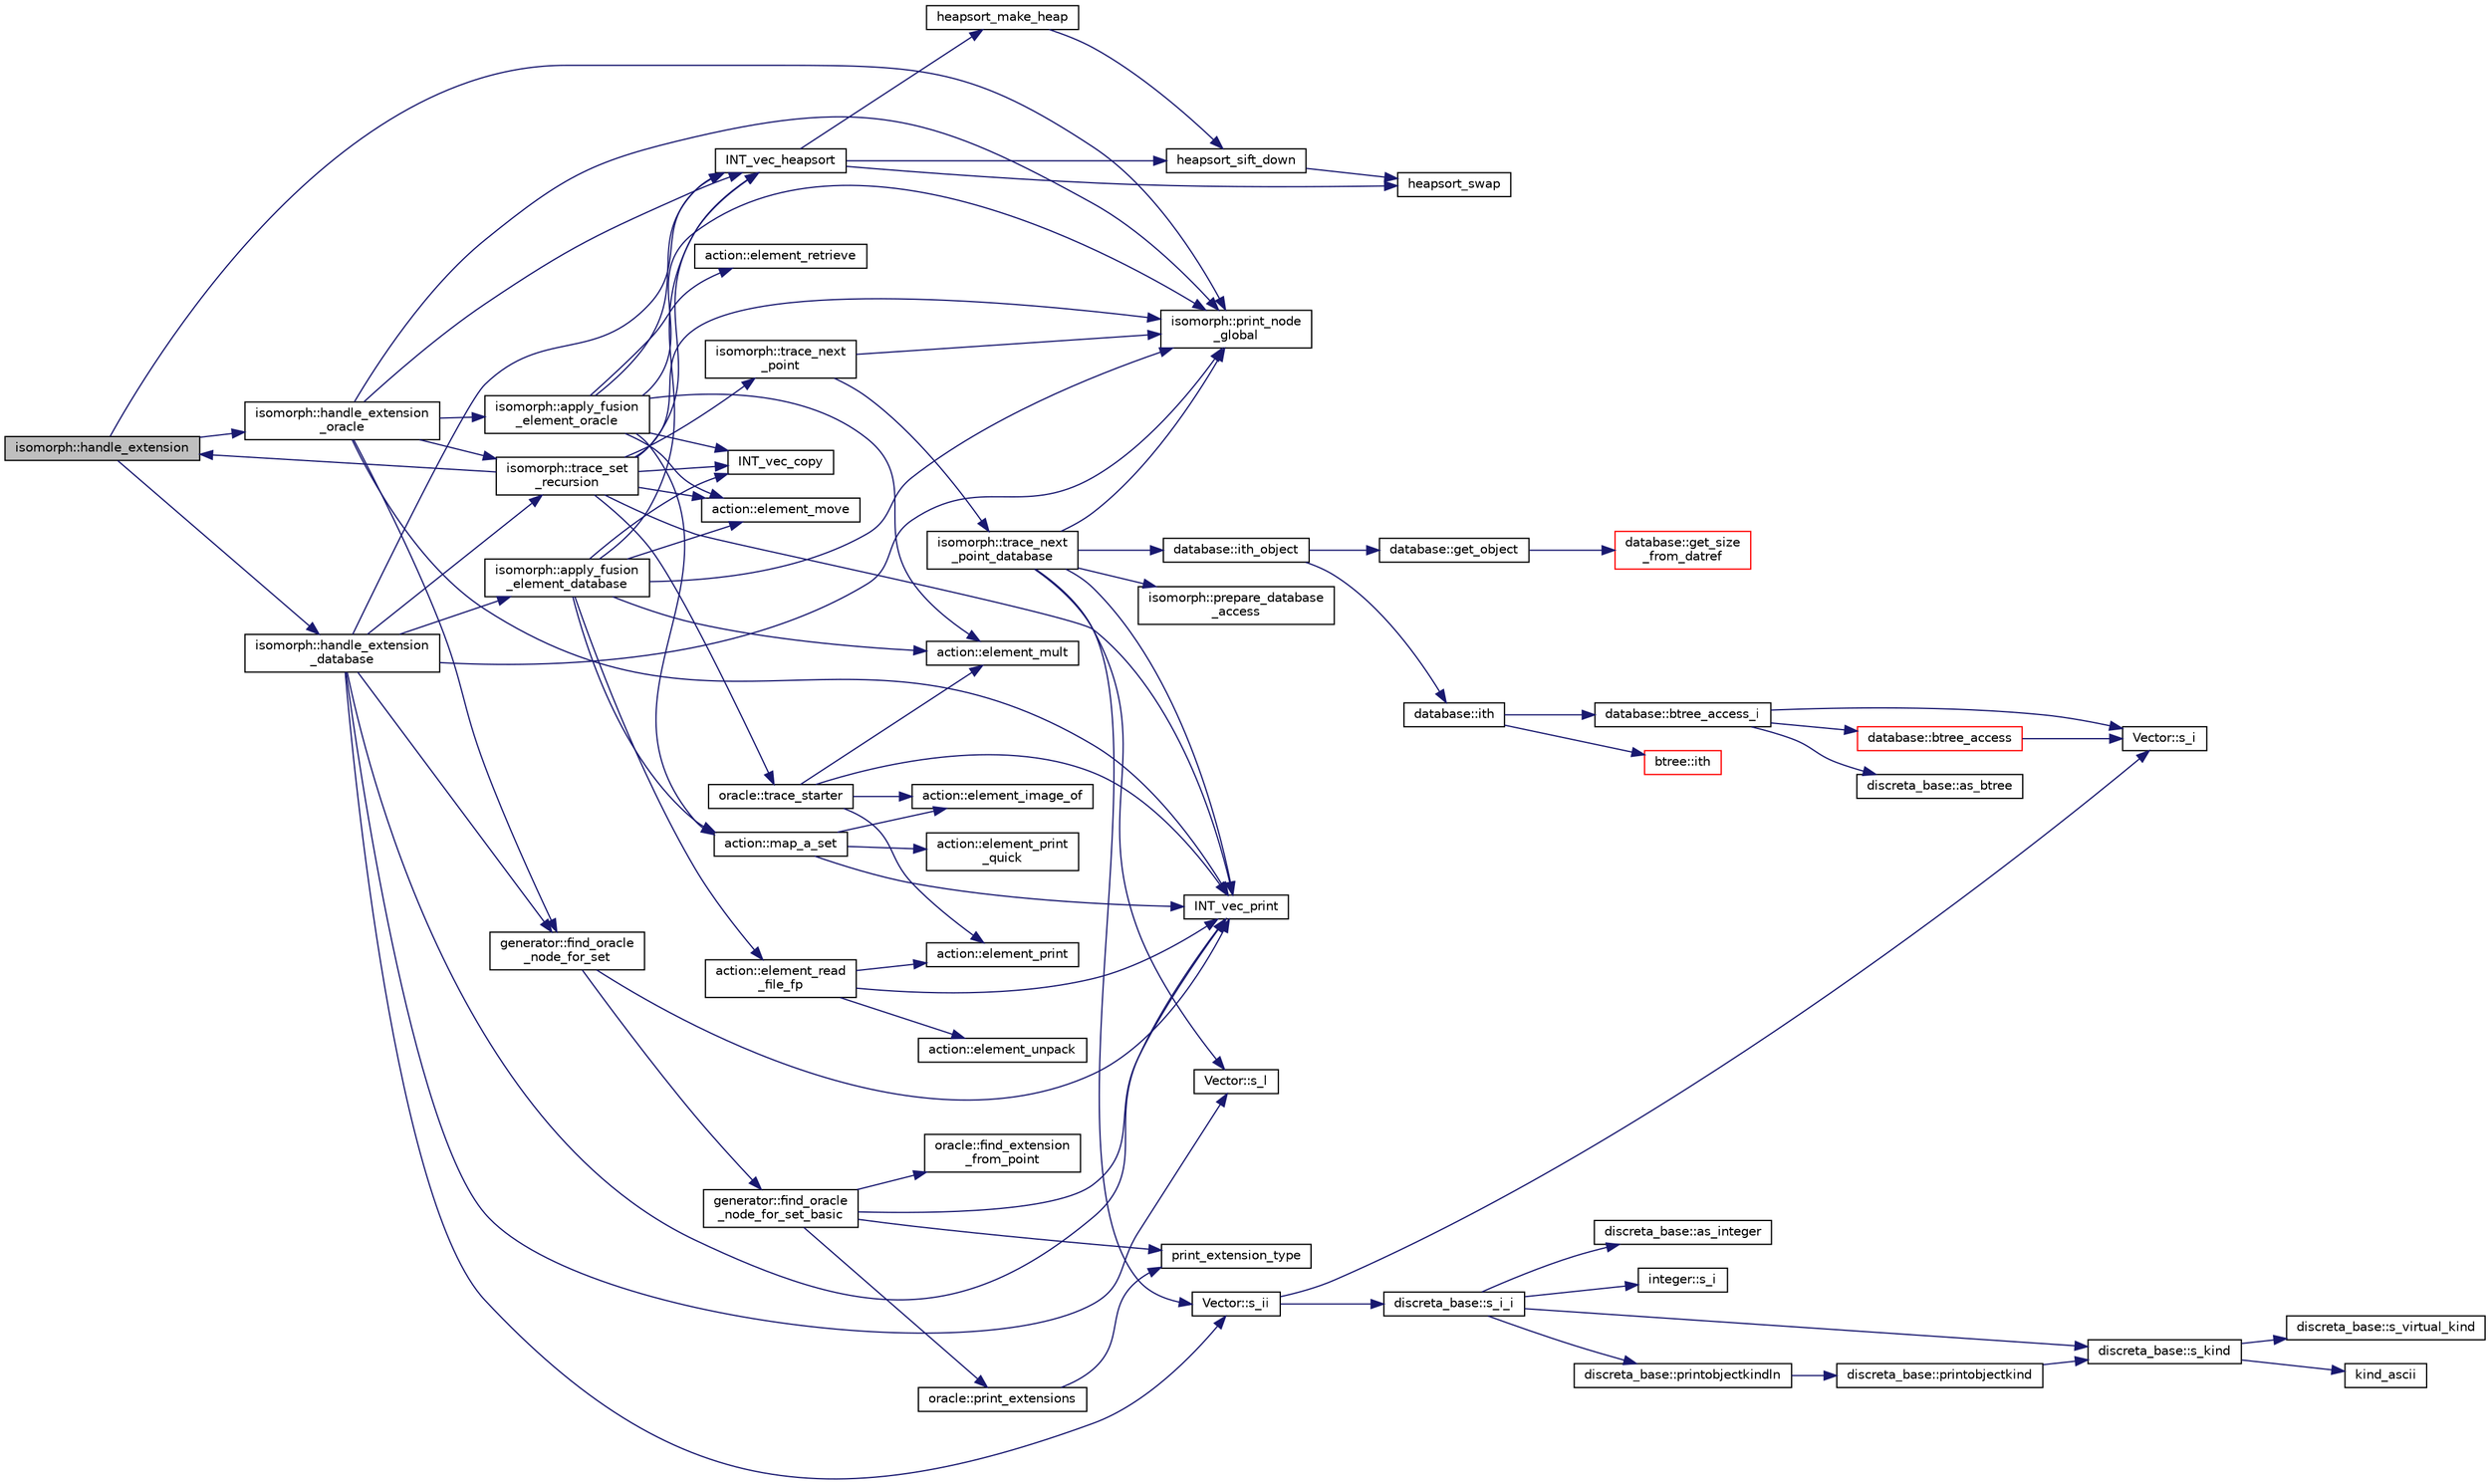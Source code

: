 digraph "isomorph::handle_extension"
{
  edge [fontname="Helvetica",fontsize="10",labelfontname="Helvetica",labelfontsize="10"];
  node [fontname="Helvetica",fontsize="10",shape=record];
  rankdir="LR";
  Node3386 [label="isomorph::handle_extension",height=0.2,width=0.4,color="black", fillcolor="grey75", style="filled", fontcolor="black"];
  Node3386 -> Node3387 [color="midnightblue",fontsize="10",style="solid",fontname="Helvetica"];
  Node3387 [label="isomorph::print_node\l_global",height=0.2,width=0.4,color="black", fillcolor="white", style="filled",URL="$d3/d5f/classisomorph.html#ac62bed8edc25b5b50cc4f275f94c8470"];
  Node3386 -> Node3388 [color="midnightblue",fontsize="10",style="solid",fontname="Helvetica"];
  Node3388 [label="isomorph::handle_extension\l_oracle",height=0.2,width=0.4,color="black", fillcolor="white", style="filled",URL="$d3/d5f/classisomorph.html#acc99e89e75ae8f8ddf2d5d5160363c6e"];
  Node3388 -> Node3387 [color="midnightblue",fontsize="10",style="solid",fontname="Helvetica"];
  Node3388 -> Node3389 [color="midnightblue",fontsize="10",style="solid",fontname="Helvetica"];
  Node3389 [label="isomorph::trace_set\l_recursion",height=0.2,width=0.4,color="black", fillcolor="white", style="filled",URL="$d3/d5f/classisomorph.html#a8ef29320b04d7ca09212706e47b013b9"];
  Node3389 -> Node3387 [color="midnightblue",fontsize="10",style="solid",fontname="Helvetica"];
  Node3389 -> Node3390 [color="midnightblue",fontsize="10",style="solid",fontname="Helvetica"];
  Node3390 [label="oracle::trace_starter",height=0.2,width=0.4,color="black", fillcolor="white", style="filled",URL="$d7/da7/classoracle.html#a1c0079d3860d8b80a918c3b37909fc35"];
  Node3390 -> Node3391 [color="midnightblue",fontsize="10",style="solid",fontname="Helvetica"];
  Node3391 [label="INT_vec_print",height=0.2,width=0.4,color="black", fillcolor="white", style="filled",URL="$df/dbf/sajeeb_8_c.html#a79a5901af0b47dd0d694109543c027fe"];
  Node3390 -> Node3392 [color="midnightblue",fontsize="10",style="solid",fontname="Helvetica"];
  Node3392 [label="action::element_print",height=0.2,width=0.4,color="black", fillcolor="white", style="filled",URL="$d2/d86/classaction.html#ae38c3ef3c1125213733d63c6fc3c40cd"];
  Node3390 -> Node3393 [color="midnightblue",fontsize="10",style="solid",fontname="Helvetica"];
  Node3393 [label="action::element_image_of",height=0.2,width=0.4,color="black", fillcolor="white", style="filled",URL="$d2/d86/classaction.html#ae09559d4537a048fc860f8a74a31393d"];
  Node3390 -> Node3394 [color="midnightblue",fontsize="10",style="solid",fontname="Helvetica"];
  Node3394 [label="action::element_mult",height=0.2,width=0.4,color="black", fillcolor="white", style="filled",URL="$d2/d86/classaction.html#ae9e36b2cae1f0f7bd7144097fa9a34b3"];
  Node3389 -> Node3395 [color="midnightblue",fontsize="10",style="solid",fontname="Helvetica"];
  Node3395 [label="INT_vec_copy",height=0.2,width=0.4,color="black", fillcolor="white", style="filled",URL="$df/dbf/sajeeb_8_c.html#ac2d875e27e009af6ec04d17254d11075"];
  Node3389 -> Node3391 [color="midnightblue",fontsize="10",style="solid",fontname="Helvetica"];
  Node3389 -> Node3396 [color="midnightblue",fontsize="10",style="solid",fontname="Helvetica"];
  Node3396 [label="action::element_move",height=0.2,width=0.4,color="black", fillcolor="white", style="filled",URL="$d2/d86/classaction.html#a550947491bbb534d3d7951f50198a874"];
  Node3389 -> Node3397 [color="midnightblue",fontsize="10",style="solid",fontname="Helvetica"];
  Node3397 [label="isomorph::trace_next\l_point",height=0.2,width=0.4,color="black", fillcolor="white", style="filled",URL="$d3/d5f/classisomorph.html#abbd0155495f572d2ba628955275cc7da"];
  Node3397 -> Node3387 [color="midnightblue",fontsize="10",style="solid",fontname="Helvetica"];
  Node3397 -> Node3398 [color="midnightblue",fontsize="10",style="solid",fontname="Helvetica"];
  Node3398 [label="isomorph::trace_next\l_point_database",height=0.2,width=0.4,color="black", fillcolor="white", style="filled",URL="$d3/d5f/classisomorph.html#a45b142052e2877d9dcaa9f805a95f18f"];
  Node3398 -> Node3387 [color="midnightblue",fontsize="10",style="solid",fontname="Helvetica"];
  Node3398 -> Node3399 [color="midnightblue",fontsize="10",style="solid",fontname="Helvetica"];
  Node3399 [label="isomorph::prepare_database\l_access",height=0.2,width=0.4,color="black", fillcolor="white", style="filled",URL="$d3/d5f/classisomorph.html#a627df029f7f2e59f588c2a44bbe7c201"];
  Node3398 -> Node3400 [color="midnightblue",fontsize="10",style="solid",fontname="Helvetica"];
  Node3400 [label="database::ith_object",height=0.2,width=0.4,color="black", fillcolor="white", style="filled",URL="$db/d72/classdatabase.html#a1516bb38a4c846172354291271700d07"];
  Node3400 -> Node3401 [color="midnightblue",fontsize="10",style="solid",fontname="Helvetica"];
  Node3401 [label="database::ith",height=0.2,width=0.4,color="black", fillcolor="white", style="filled",URL="$db/d72/classdatabase.html#af17af33b686cba55558237b04714108f"];
  Node3401 -> Node3402 [color="midnightblue",fontsize="10",style="solid",fontname="Helvetica"];
  Node3402 [label="database::btree_access_i",height=0.2,width=0.4,color="black", fillcolor="white", style="filled",URL="$db/d72/classdatabase.html#a215047d1b32b8bd54f91a7bdca168eee"];
  Node3402 -> Node3403 [color="midnightblue",fontsize="10",style="solid",fontname="Helvetica"];
  Node3403 [label="database::btree_access",height=0.2,width=0.4,color="red", fillcolor="white", style="filled",URL="$db/d72/classdatabase.html#a30109ba5488b06111439f887fc1ac499"];
  Node3403 -> Node3404 [color="midnightblue",fontsize="10",style="solid",fontname="Helvetica"];
  Node3404 [label="Vector::s_i",height=0.2,width=0.4,color="black", fillcolor="white", style="filled",URL="$d5/db2/class_vector.html#a1c4fe1752523df8119f70dd550244871"];
  Node3402 -> Node3404 [color="midnightblue",fontsize="10",style="solid",fontname="Helvetica"];
  Node3402 -> Node3406 [color="midnightblue",fontsize="10",style="solid",fontname="Helvetica"];
  Node3406 [label="discreta_base::as_btree",height=0.2,width=0.4,color="black", fillcolor="white", style="filled",URL="$d7/d71/classdiscreta__base.html#a78e76674cef2ec113c17989c11288778"];
  Node3401 -> Node3407 [color="midnightblue",fontsize="10",style="solid",fontname="Helvetica"];
  Node3407 [label="btree::ith",height=0.2,width=0.4,color="red", fillcolor="white", style="filled",URL="$dd/db0/classbtree.html#aba50733eb0d292c2fd103cd6721cc1d6"];
  Node3400 -> Node3432 [color="midnightblue",fontsize="10",style="solid",fontname="Helvetica"];
  Node3432 [label="database::get_object",height=0.2,width=0.4,color="black", fillcolor="white", style="filled",URL="$db/d72/classdatabase.html#a2f58ec1301addabc2fb6544038e108c6"];
  Node3432 -> Node3433 [color="midnightblue",fontsize="10",style="solid",fontname="Helvetica"];
  Node3433 [label="database::get_size\l_from_datref",height=0.2,width=0.4,color="red", fillcolor="white", style="filled",URL="$db/d72/classdatabase.html#ae71e4c19b07a2d67682fbd4b069e9a7e"];
  Node3398 -> Node3441 [color="midnightblue",fontsize="10",style="solid",fontname="Helvetica"];
  Node3441 [label="Vector::s_ii",height=0.2,width=0.4,color="black", fillcolor="white", style="filled",URL="$d5/db2/class_vector.html#a75d4942cc7b9794717b4846c10520db8"];
  Node3441 -> Node3404 [color="midnightblue",fontsize="10",style="solid",fontname="Helvetica"];
  Node3441 -> Node3442 [color="midnightblue",fontsize="10",style="solid",fontname="Helvetica"];
  Node3442 [label="discreta_base::s_i_i",height=0.2,width=0.4,color="black", fillcolor="white", style="filled",URL="$d7/d71/classdiscreta__base.html#aadb92c01fbe69b3034b0214b33fbc735"];
  Node3442 -> Node3443 [color="midnightblue",fontsize="10",style="solid",fontname="Helvetica"];
  Node3443 [label="discreta_base::s_kind",height=0.2,width=0.4,color="black", fillcolor="white", style="filled",URL="$d7/d71/classdiscreta__base.html#a8a830025c74adbbc3362418a7c2ba157"];
  Node3443 -> Node3444 [color="midnightblue",fontsize="10",style="solid",fontname="Helvetica"];
  Node3444 [label="discreta_base::s_virtual_kind",height=0.2,width=0.4,color="black", fillcolor="white", style="filled",URL="$d7/d71/classdiscreta__base.html#a52778a6d6943a468be083d0785d418fb"];
  Node3443 -> Node3445 [color="midnightblue",fontsize="10",style="solid",fontname="Helvetica"];
  Node3445 [label="kind_ascii",height=0.2,width=0.4,color="black", fillcolor="white", style="filled",URL="$d9/d60/discreta_8h.html#ad0ce825a9f29bc6cec27e1b64cfe27bf"];
  Node3442 -> Node3446 [color="midnightblue",fontsize="10",style="solid",fontname="Helvetica"];
  Node3446 [label="discreta_base::printobjectkindln",height=0.2,width=0.4,color="black", fillcolor="white", style="filled",URL="$d7/d71/classdiscreta__base.html#a677ccc8f392ebedde05e453f8cf59559"];
  Node3446 -> Node3447 [color="midnightblue",fontsize="10",style="solid",fontname="Helvetica"];
  Node3447 [label="discreta_base::printobjectkind",height=0.2,width=0.4,color="black", fillcolor="white", style="filled",URL="$d7/d71/classdiscreta__base.html#aa75a1314aa706909b029664944904231"];
  Node3447 -> Node3443 [color="midnightblue",fontsize="10",style="solid",fontname="Helvetica"];
  Node3442 -> Node3409 [color="midnightblue",fontsize="10",style="solid",fontname="Helvetica"];
  Node3409 [label="discreta_base::as_integer",height=0.2,width=0.4,color="black", fillcolor="white", style="filled",URL="$d7/d71/classdiscreta__base.html#a00d7691eaf874fd283d942692fe8dd26"];
  Node3442 -> Node3410 [color="midnightblue",fontsize="10",style="solid",fontname="Helvetica"];
  Node3410 [label="integer::s_i",height=0.2,width=0.4,color="black", fillcolor="white", style="filled",URL="$d0/de5/classinteger.html#adf28e9f94d4c844adaa950deeb80b904"];
  Node3398 -> Node3391 [color="midnightblue",fontsize="10",style="solid",fontname="Helvetica"];
  Node3398 -> Node3448 [color="midnightblue",fontsize="10",style="solid",fontname="Helvetica"];
  Node3448 [label="Vector::s_l",height=0.2,width=0.4,color="black", fillcolor="white", style="filled",URL="$d5/db2/class_vector.html#ad2dc082288f858d22a528832289e0704"];
  Node3389 -> Node3449 [color="midnightblue",fontsize="10",style="solid",fontname="Helvetica"];
  Node3449 [label="INT_vec_heapsort",height=0.2,width=0.4,color="black", fillcolor="white", style="filled",URL="$d5/de2/foundations_2data__structures_2data__structures_8h.html#a3590ad9987f801fbfc94634300182f39"];
  Node3449 -> Node3450 [color="midnightblue",fontsize="10",style="solid",fontname="Helvetica"];
  Node3450 [label="heapsort_make_heap",height=0.2,width=0.4,color="black", fillcolor="white", style="filled",URL="$d4/dd7/sorting_8_c.html#a42f24453d7d77eeb1338ebd1a13cfdbb"];
  Node3450 -> Node3451 [color="midnightblue",fontsize="10",style="solid",fontname="Helvetica"];
  Node3451 [label="heapsort_sift_down",height=0.2,width=0.4,color="black", fillcolor="white", style="filled",URL="$d4/dd7/sorting_8_c.html#a65cbb1a6a3f01f511673705437ddc18b"];
  Node3451 -> Node3452 [color="midnightblue",fontsize="10",style="solid",fontname="Helvetica"];
  Node3452 [label="heapsort_swap",height=0.2,width=0.4,color="black", fillcolor="white", style="filled",URL="$d4/dd7/sorting_8_c.html#a8f048362e6065297b19b6975bcbbfcc6"];
  Node3449 -> Node3452 [color="midnightblue",fontsize="10",style="solid",fontname="Helvetica"];
  Node3449 -> Node3451 [color="midnightblue",fontsize="10",style="solid",fontname="Helvetica"];
  Node3389 -> Node3386 [color="midnightblue",fontsize="10",style="solid",fontname="Helvetica"];
  Node3388 -> Node3453 [color="midnightblue",fontsize="10",style="solid",fontname="Helvetica"];
  Node3453 [label="isomorph::apply_fusion\l_element_oracle",height=0.2,width=0.4,color="black", fillcolor="white", style="filled",URL="$d3/d5f/classisomorph.html#ac8f7bb76db1ce5fa9a34f2ac50f221e1"];
  Node3453 -> Node3387 [color="midnightblue",fontsize="10",style="solid",fontname="Helvetica"];
  Node3453 -> Node3454 [color="midnightblue",fontsize="10",style="solid",fontname="Helvetica"];
  Node3454 [label="action::element_retrieve",height=0.2,width=0.4,color="black", fillcolor="white", style="filled",URL="$d2/d86/classaction.html#ad28f6f8810ffbad64c1490f78e51e2b1"];
  Node3453 -> Node3455 [color="midnightblue",fontsize="10",style="solid",fontname="Helvetica"];
  Node3455 [label="action::map_a_set",height=0.2,width=0.4,color="black", fillcolor="white", style="filled",URL="$d2/d86/classaction.html#a600e542e5aeca2a46f18110e027947e0"];
  Node3455 -> Node3456 [color="midnightblue",fontsize="10",style="solid",fontname="Helvetica"];
  Node3456 [label="action::element_print\l_quick",height=0.2,width=0.4,color="black", fillcolor="white", style="filled",URL="$d2/d86/classaction.html#a4844680cf6750396f76494a28655265b"];
  Node3455 -> Node3391 [color="midnightblue",fontsize="10",style="solid",fontname="Helvetica"];
  Node3455 -> Node3393 [color="midnightblue",fontsize="10",style="solid",fontname="Helvetica"];
  Node3453 -> Node3449 [color="midnightblue",fontsize="10",style="solid",fontname="Helvetica"];
  Node3453 -> Node3394 [color="midnightblue",fontsize="10",style="solid",fontname="Helvetica"];
  Node3453 -> Node3395 [color="midnightblue",fontsize="10",style="solid",fontname="Helvetica"];
  Node3453 -> Node3396 [color="midnightblue",fontsize="10",style="solid",fontname="Helvetica"];
  Node3388 -> Node3391 [color="midnightblue",fontsize="10",style="solid",fontname="Helvetica"];
  Node3388 -> Node3449 [color="midnightblue",fontsize="10",style="solid",fontname="Helvetica"];
  Node3388 -> Node3457 [color="midnightblue",fontsize="10",style="solid",fontname="Helvetica"];
  Node3457 [label="generator::find_oracle\l_node_for_set",height=0.2,width=0.4,color="black", fillcolor="white", style="filled",URL="$d7/d73/classgenerator.html#acdf58f4d0bdb6a88af63cdd5fb5d6bff"];
  Node3457 -> Node3391 [color="midnightblue",fontsize="10",style="solid",fontname="Helvetica"];
  Node3457 -> Node3458 [color="midnightblue",fontsize="10",style="solid",fontname="Helvetica"];
  Node3458 [label="generator::find_oracle\l_node_for_set_basic",height=0.2,width=0.4,color="black", fillcolor="white", style="filled",URL="$d7/d73/classgenerator.html#aef74bcab80fb84791767d56f6cc1464f"];
  Node3458 -> Node3391 [color="midnightblue",fontsize="10",style="solid",fontname="Helvetica"];
  Node3458 -> Node3459 [color="midnightblue",fontsize="10",style="solid",fontname="Helvetica"];
  Node3459 [label="oracle::find_extension\l_from_point",height=0.2,width=0.4,color="black", fillcolor="white", style="filled",URL="$d7/da7/classoracle.html#aa6091b5a2260435d706a61ddc06ad1a4"];
  Node3458 -> Node3460 [color="midnightblue",fontsize="10",style="solid",fontname="Helvetica"];
  Node3460 [label="oracle::print_extensions",height=0.2,width=0.4,color="black", fillcolor="white", style="filled",URL="$d7/da7/classoracle.html#a6ea212ee0158a6c6146d54f79ba0e9f3"];
  Node3460 -> Node3461 [color="midnightblue",fontsize="10",style="solid",fontname="Helvetica"];
  Node3461 [label="print_extension_type",height=0.2,width=0.4,color="black", fillcolor="white", style="filled",URL="$da/d10/other_8h.html#ab39242254c1c0bce13010118473d8c74"];
  Node3458 -> Node3461 [color="midnightblue",fontsize="10",style="solid",fontname="Helvetica"];
  Node3386 -> Node3462 [color="midnightblue",fontsize="10",style="solid",fontname="Helvetica"];
  Node3462 [label="isomorph::handle_extension\l_database",height=0.2,width=0.4,color="black", fillcolor="white", style="filled",URL="$d3/d5f/classisomorph.html#ad98512c3c74bafd90d4d23cf048ebc2e"];
  Node3462 -> Node3387 [color="midnightblue",fontsize="10",style="solid",fontname="Helvetica"];
  Node3462 -> Node3441 [color="midnightblue",fontsize="10",style="solid",fontname="Helvetica"];
  Node3462 -> Node3448 [color="midnightblue",fontsize="10",style="solid",fontname="Helvetica"];
  Node3462 -> Node3389 [color="midnightblue",fontsize="10",style="solid",fontname="Helvetica"];
  Node3462 -> Node3463 [color="midnightblue",fontsize="10",style="solid",fontname="Helvetica"];
  Node3463 [label="isomorph::apply_fusion\l_element_database",height=0.2,width=0.4,color="black", fillcolor="white", style="filled",URL="$d3/d5f/classisomorph.html#aab57f0f3ffbae79f2cb3b055fcd9c090"];
  Node3463 -> Node3387 [color="midnightblue",fontsize="10",style="solid",fontname="Helvetica"];
  Node3463 -> Node3464 [color="midnightblue",fontsize="10",style="solid",fontname="Helvetica"];
  Node3464 [label="action::element_read\l_file_fp",height=0.2,width=0.4,color="black", fillcolor="white", style="filled",URL="$d2/d86/classaction.html#a5cff4d93d067b68e4ecf2d8502d697bb"];
  Node3464 -> Node3465 [color="midnightblue",fontsize="10",style="solid",fontname="Helvetica"];
  Node3465 [label="action::element_unpack",height=0.2,width=0.4,color="black", fillcolor="white", style="filled",URL="$d2/d86/classaction.html#a02107279a3bdcf054008bd180dfaef10"];
  Node3464 -> Node3392 [color="midnightblue",fontsize="10",style="solid",fontname="Helvetica"];
  Node3464 -> Node3391 [color="midnightblue",fontsize="10",style="solid",fontname="Helvetica"];
  Node3463 -> Node3455 [color="midnightblue",fontsize="10",style="solid",fontname="Helvetica"];
  Node3463 -> Node3449 [color="midnightblue",fontsize="10",style="solid",fontname="Helvetica"];
  Node3463 -> Node3394 [color="midnightblue",fontsize="10",style="solid",fontname="Helvetica"];
  Node3463 -> Node3395 [color="midnightblue",fontsize="10",style="solid",fontname="Helvetica"];
  Node3463 -> Node3396 [color="midnightblue",fontsize="10",style="solid",fontname="Helvetica"];
  Node3462 -> Node3449 [color="midnightblue",fontsize="10",style="solid",fontname="Helvetica"];
  Node3462 -> Node3391 [color="midnightblue",fontsize="10",style="solid",fontname="Helvetica"];
  Node3462 -> Node3457 [color="midnightblue",fontsize="10",style="solid",fontname="Helvetica"];
}
